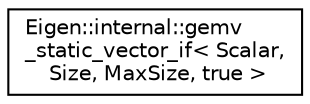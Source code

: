 digraph "Graphical Class Hierarchy"
{
  edge [fontname="Helvetica",fontsize="10",labelfontname="Helvetica",labelfontsize="10"];
  node [fontname="Helvetica",fontsize="10",shape=record];
  rankdir="LR";
  Node1 [label="Eigen::internal::gemv\l_static_vector_if\< Scalar,\l Size, MaxSize, true \>",height=0.2,width=0.4,color="black", fillcolor="white", style="filled",URL="$struct_eigen_1_1internal_1_1gemv__static__vector__if_3_01_scalar_00_01_size_00_01_max_size_00_01true_01_4.html"];
}
